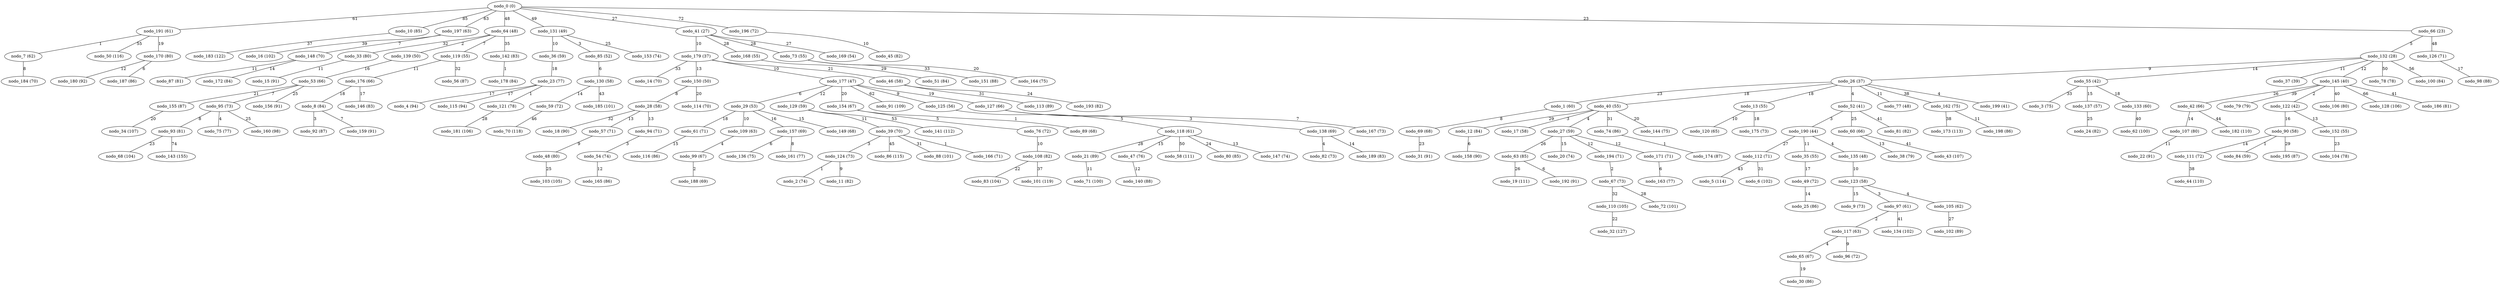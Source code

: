 graph gen_erdos_ren_200_dijkstra {
 "nodo_26 (37)" -- "nodo_1 (60)" [label=23 weight=23]
 "nodo_124 (73)" -- "nodo_2 (74)" [label=1 weight=1]
 "nodo_55 (42)" -- "nodo_3 (75)" [label=33 weight=33]
 "nodo_23 (77)" -- "nodo_4 (94)" [label=17 weight=17]
 "nodo_112 (71)" -- "nodo_5 (114)" [label=43 weight=43]
 "nodo_112 (71)" -- "nodo_6 (102)" [label=31 weight=31]
 "nodo_191 (61)" -- "nodo_7 (62)" [label=1 weight=1]
 "nodo_176 (66)" -- "nodo_8 (84)" [label=18 weight=18]
 "nodo_123 (58)" -- "nodo_9 (73)" [label=15 weight=15]
 "nodo_0 (0)" -- "nodo_10 (85)" [label=85 weight=85]
 "nodo_124 (73)" -- "nodo_11 (82)" [label=9 weight=9]
 "nodo_40 (55)" -- "nodo_12 (84)" [label=29 weight=29]
 "nodo_26 (37)" -- "nodo_13 (55)" [label=18 weight=18]
 "nodo_179 (37)" -- "nodo_14 (70)" [label=33 weight=33]
 "nodo_33 (80)" -- "nodo_15 (91)" [label=11 weight=11]
 "nodo_197 (63)" -- "nodo_16 (102)" [label=39 weight=39]
 "nodo_40 (55)" -- "nodo_17 (58)" [label=3 weight=3]
 "nodo_28 (58)" -- "nodo_18 (90)" [label=32 weight=32]
 "nodo_63 (85)" -- "nodo_19 (111)" [label=26 weight=26]
 "nodo_27 (59)" -- "nodo_20 (74)" [label=15 weight=15]
 "nodo_118 (61)" -- "nodo_21 (89)" [label=28 weight=28]
 "nodo_107 (80)" -- "nodo_22 (91)" [label=11 weight=11]
 "nodo_36 (59)" -- "nodo_23 (77)" [label=18 weight=18]
 "nodo_137 (57)" -- "nodo_24 (82)" [label=25 weight=25]
 "nodo_49 (72)" -- "nodo_25 (86)" [label=14 weight=14]
 "nodo_132 (28)" -- "nodo_26 (37)" [label=9 weight=9]
 "nodo_40 (55)" -- "nodo_27 (59)" [label=4 weight=4]
 "nodo_150 (50)" -- "nodo_28 (58)" [label=8 weight=8]
 "nodo_177 (47)" -- "nodo_29 (53)" [label=6 weight=6]
 "nodo_65 (67)" -- "nodo_30 (86)" [label=19 weight=19]
 "nodo_69 (68)" -- "nodo_31 (91)" [label=23 weight=23]
 "nodo_110 (105)" -- "nodo_32 (127)" [label=22 weight=22]
 "nodo_64 (48)" -- "nodo_33 (80)" [label=32 weight=32]
 "nodo_155 (87)" -- "nodo_34 (107)" [label=20 weight=20]
 "nodo_190 (44)" -- "nodo_35 (55)" [label=11 weight=11]
 "nodo_131 (49)" -- "nodo_36 (59)" [label=10 weight=10]
 "nodo_132 (28)" -- "nodo_37 (39)" [label=11 weight=11]
 "nodo_60 (66)" -- "nodo_38 (79)" [label=13 weight=13]
 "nodo_129 (59)" -- "nodo_39 (70)" [label=11 weight=11]
 "nodo_26 (37)" -- "nodo_40 (55)" [label=18 weight=18]
 "nodo_0 (0)" -- "nodo_41 (27)" [label=27 weight=27]
 "nodo_145 (40)" -- "nodo_42 (66)" [label=26 weight=26]
 "nodo_60 (66)" -- "nodo_43 (107)" [label=41 weight=41]
 "nodo_111 (72)" -- "nodo_44 (110)" [label=38 weight=38]
 "nodo_196 (72)" -- "nodo_45 (82)" [label=10 weight=10]
 "nodo_179 (37)" -- "nodo_46 (58)" [label=21 weight=21]
 "nodo_118 (61)" -- "nodo_47 (76)" [label=15 weight=15]
 "nodo_57 (71)" -- "nodo_48 (80)" [label=9 weight=9]
 "nodo_35 (55)" -- "nodo_49 (72)" [label=17 weight=17]
 "nodo_191 (61)" -- "nodo_50 (116)" [label=55 weight=55]
 "nodo_168 (55)" -- "nodo_51 (84)" [label=29 weight=29]
 "nodo_26 (37)" -- "nodo_52 (41)" [label=4 weight=4]
 "nodo_139 (50)" -- "nodo_53 (66)" [label=16 weight=16]
 "nodo_94 (71)" -- "nodo_54 (74)" [label=3 weight=3]
 "nodo_132 (28)" -- "nodo_55 (42)" [label=14 weight=14]
 "nodo_119 (55)" -- "nodo_56 (87)" [label=32 weight=32]
 "nodo_28 (58)" -- "nodo_57 (71)" [label=13 weight=13]
 "nodo_118 (61)" -- "nodo_58 (111)" [label=50 weight=50]
 "nodo_130 (58)" -- "nodo_59 (72)" [label=14 weight=14]
 "nodo_52 (41)" -- "nodo_60 (66)" [label=25 weight=25]
 "nodo_29 (53)" -- "nodo_61 (71)" [label=18 weight=18]
 "nodo_133 (60)" -- "nodo_62 (100)" [label=40 weight=40]
 "nodo_27 (59)" -- "nodo_63 (85)" [label=26 weight=26]
 "nodo_0 (0)" -- "nodo_64 (48)" [label=48 weight=48]
 "nodo_117 (63)" -- "nodo_65 (67)" [label=4 weight=4]
 "nodo_0 (0)" -- "nodo_66 (23)" [label=23 weight=23]
 "nodo_194 (71)" -- "nodo_67 (73)" [label=2 weight=2]
 "nodo_93 (81)" -- "nodo_68 (104)" [label=23 weight=23]
 "nodo_1 (60)" -- "nodo_69 (68)" [label=8 weight=8]
 "nodo_59 (72)" -- "nodo_70 (118)" [label=46 weight=46]
 "nodo_21 (89)" -- "nodo_71 (100)" [label=11 weight=11]
 "nodo_67 (73)" -- "nodo_72 (101)" [label=28 weight=28]
 "nodo_41 (27)" -- "nodo_73 (55)" [label=28 weight=28]
 "nodo_40 (55)" -- "nodo_74 (86)" [label=31 weight=31]
 "nodo_95 (73)" -- "nodo_75 (77)" [label=4 weight=4]
 "nodo_154 (67)" -- "nodo_76 (72)" [label=5 weight=5]
 "nodo_26 (37)" -- "nodo_77 (48)" [label=11 weight=11]
 "nodo_132 (28)" -- "nodo_78 (78)" [label=50 weight=50]
 "nodo_145 (40)" -- "nodo_79 (79)" [label=39 weight=39]
 "nodo_118 (61)" -- "nodo_80 (85)" [label=24 weight=24]
 "nodo_52 (41)" -- "nodo_81 (82)" [label=41 weight=41]
 "nodo_138 (69)" -- "nodo_82 (73)" [label=4 weight=4]
 "nodo_108 (82)" -- "nodo_83 (104)" [label=22 weight=22]
 "nodo_90 (58)" -- "nodo_84 (59)" [label=1 weight=1]
 "nodo_131 (49)" -- "nodo_85 (52)" [label=3 weight=3]
 "nodo_39 (70)" -- "nodo_86 (115)" [label=45 weight=45]
 "nodo_148 (70)" -- "nodo_87 (81)" [label=11 weight=11]
 "nodo_39 (70)" -- "nodo_88 (101)" [label=31 weight=31]
 "nodo_154 (67)" -- "nodo_89 (68)" [label=1 weight=1]
 "nodo_122 (42)" -- "nodo_90 (58)" [label=16 weight=16]
 "nodo_177 (47)" -- "nodo_91 (109)" [label=62 weight=62]
 "nodo_8 (84)" -- "nodo_92 (87)" [label=3 weight=3]
 "nodo_95 (73)" -- "nodo_93 (81)" [label=8 weight=8]
 "nodo_28 (58)" -- "nodo_94 (71)" [label=13 weight=13]
 "nodo_53 (66)" -- "nodo_95 (73)" [label=7 weight=7]
 "nodo_117 (63)" -- "nodo_96 (72)" [label=9 weight=9]
 "nodo_123 (58)" -- "nodo_97 (61)" [label=3 weight=3]
 "nodo_126 (71)" -- "nodo_98 (88)" [label=17 weight=17]
 "nodo_109 (63)" -- "nodo_99 (67)" [label=4 weight=4]
 "nodo_132 (28)" -- "nodo_100 (84)" [label=56 weight=56]
 "nodo_108 (82)" -- "nodo_101 (119)" [label=37 weight=37]
 "nodo_105 (62)" -- "nodo_102 (89)" [label=27 weight=27]
 "nodo_48 (80)" -- "nodo_103 (105)" [label=25 weight=25]
 "nodo_152 (55)" -- "nodo_104 (78)" [label=23 weight=23]
 "nodo_123 (58)" -- "nodo_105 (62)" [label=4 weight=4]
 "nodo_145 (40)" -- "nodo_106 (80)" [label=40 weight=40]
 "nodo_42 (66)" -- "nodo_107 (80)" [label=14 weight=14]
 "nodo_76 (72)" -- "nodo_108 (82)" [label=10 weight=10]
 "nodo_29 (53)" -- "nodo_109 (63)" [label=10 weight=10]
 "nodo_67 (73)" -- "nodo_110 (105)" [label=32 weight=32]
 "nodo_90 (58)" -- "nodo_111 (72)" [label=14 weight=14]
 "nodo_190 (44)" -- "nodo_112 (71)" [label=27 weight=27]
 "nodo_46 (58)" -- "nodo_113 (89)" [label=31 weight=31]
 "nodo_150 (50)" -- "nodo_114 (70)" [label=20 weight=20]
 "nodo_23 (77)" -- "nodo_115 (94)" [label=17 weight=17]
 "nodo_61 (71)" -- "nodo_116 (86)" [label=15 weight=15]
 "nodo_97 (61)" -- "nodo_117 (63)" [label=2 weight=2]
 "nodo_125 (56)" -- "nodo_118 (61)" [label=5 weight=5]
 "nodo_64 (48)" -- "nodo_119 (55)" [label=7 weight=7]
 "nodo_13 (55)" -- "nodo_120 (65)" [label=10 weight=10]
 "nodo_23 (77)" -- "nodo_121 (78)" [label=1 weight=1]
 "nodo_145 (40)" -- "nodo_122 (42)" [label=2 weight=2]
 "nodo_135 (48)" -- "nodo_123 (58)" [label=10 weight=10]
 "nodo_39 (70)" -- "nodo_124 (73)" [label=3 weight=3]
 "nodo_177 (47)" -- "nodo_125 (56)" [label=9 weight=9]
 "nodo_66 (23)" -- "nodo_126 (71)" [label=48 weight=48]
 "nodo_177 (47)" -- "nodo_127 (66)" [label=19 weight=19]
 "nodo_145 (40)" -- "nodo_128 (106)" [label=66 weight=66]
 "nodo_177 (47)" -- "nodo_129 (59)" [label=12 weight=12]
 "nodo_85 (52)" -- "nodo_130 (58)" [label=6 weight=6]
 "nodo_0 (0)" -- "nodo_131 (49)" [label=49 weight=49]
 "nodo_66 (23)" -- "nodo_132 (28)" [label=5 weight=5]
 "nodo_55 (42)" -- "nodo_133 (60)" [label=18 weight=18]
 "nodo_97 (61)" -- "nodo_134 (102)" [label=41 weight=41]
 "nodo_190 (44)" -- "nodo_135 (48)" [label=4 weight=4]
 "nodo_157 (69)" -- "nodo_136 (75)" [label=6 weight=6]
 "nodo_55 (42)" -- "nodo_137 (57)" [label=15 weight=15]
 "nodo_127 (66)" -- "nodo_138 (69)" [label=3 weight=3]
 "nodo_64 (48)" -- "nodo_139 (50)" [label=2 weight=2]
 "nodo_47 (76)" -- "nodo_140 (88)" [label=12 weight=12]
 "nodo_129 (59)" -- "nodo_141 (112)" [label=53 weight=53]
 "nodo_64 (48)" -- "nodo_142 (83)" [label=35 weight=35]
 "nodo_93 (81)" -- "nodo_143 (155)" [label=74 weight=74]
 "nodo_40 (55)" -- "nodo_144 (75)" [label=20 weight=20]
 "nodo_132 (28)" -- "nodo_145 (40)" [label=12 weight=12]
 "nodo_176 (66)" -- "nodo_146 (83)" [label=17 weight=17]
 "nodo_118 (61)" -- "nodo_147 (74)" [label=13 weight=13]
 "nodo_197 (63)" -- "nodo_148 (70)" [label=7 weight=7]
 "nodo_29 (53)" -- "nodo_149 (68)" [label=15 weight=15]
 "nodo_179 (37)" -- "nodo_150 (50)" [label=13 weight=13]
 "nodo_73 (55)" -- "nodo_151 (88)" [label=33 weight=33]
 "nodo_122 (42)" -- "nodo_152 (55)" [label=13 weight=13]
 "nodo_131 (49)" -- "nodo_153 (74)" [label=25 weight=25]
 "nodo_177 (47)" -- "nodo_154 (67)" [label=20 weight=20]
 "nodo_53 (66)" -- "nodo_155 (87)" [label=21 weight=21]
 "nodo_53 (66)" -- "nodo_156 (91)" [label=25 weight=25]
 "nodo_29 (53)" -- "nodo_157 (69)" [label=16 weight=16]
 "nodo_12 (84)" -- "nodo_158 (90)" [label=6 weight=6]
 "nodo_8 (84)" -- "nodo_159 (91)" [label=7 weight=7]
 "nodo_95 (73)" -- "nodo_160 (98)" [label=25 weight=25]
 "nodo_157 (69)" -- "nodo_161 (77)" [label=8 weight=8]
 "nodo_26 (37)" -- "nodo_162 (75)" [label=38 weight=38]
 "nodo_171 (71)" -- "nodo_163 (77)" [label=6 weight=6]
 "nodo_73 (55)" -- "nodo_164 (75)" [label=20 weight=20]
 "nodo_54 (74)" -- "nodo_165 (86)" [label=12 weight=12]
 "nodo_39 (70)" -- "nodo_166 (71)" [label=1 weight=1]
 "nodo_127 (66)" -- "nodo_167 (73)" [label=7 weight=7]
 "nodo_41 (27)" -- "nodo_168 (55)" [label=28 weight=28]
 "nodo_41 (27)" -- "nodo_169 (54)" [label=27 weight=27]
 "nodo_191 (61)" -- "nodo_170 (80)" [label=19 weight=19]
 "nodo_27 (59)" -- "nodo_171 (71)" [label=12 weight=12]
 "nodo_148 (70)" -- "nodo_172 (84)" [label=14 weight=14]
 "nodo_162 (75)" -- "nodo_173 (113)" [label=38 weight=38]
 "nodo_74 (86)" -- "nodo_174 (87)" [label=1 weight=1]
 "nodo_13 (55)" -- "nodo_175 (73)" [label=18 weight=18]
 "nodo_119 (55)" -- "nodo_176 (66)" [label=11 weight=11]
 "nodo_179 (37)" -- "nodo_177 (47)" [label=10 weight=10]
 "nodo_142 (83)" -- "nodo_178 (84)" [label=1 weight=1]
 "nodo_41 (27)" -- "nodo_179 (37)" [label=10 weight=10]
 "nodo_170 (80)" -- "nodo_180 (92)" [label=12 weight=12]
 "nodo_121 (78)" -- "nodo_181 (106)" [label=28 weight=28]
 "nodo_42 (66)" -- "nodo_182 (110)" [label=44 weight=44]
 "nodo_10 (85)" -- "nodo_183 (122)" [label=37 weight=37]
 "nodo_7 (62)" -- "nodo_184 (70)" [label=8 weight=8]
 "nodo_130 (58)" -- "nodo_185 (101)" [label=43 weight=43]
 "nodo_145 (40)" -- "nodo_186 (81)" [label=41 weight=41]
 "nodo_170 (80)" -- "nodo_187 (86)" [label=6 weight=6]
 "nodo_99 (67)" -- "nodo_188 (69)" [label=2 weight=2]
 "nodo_138 (69)" -- "nodo_189 (83)" [label=14 weight=14]
 "nodo_52 (41)" -- "nodo_190 (44)" [label=3 weight=3]
 "nodo_0 (0)" -- "nodo_191 (61)" [label=61 weight=61]
 "nodo_63 (85)" -- "nodo_192 (91)" [label=6 weight=6]
 "nodo_46 (58)" -- "nodo_193 (82)" [label=24 weight=24]
 "nodo_27 (59)" -- "nodo_194 (71)" [label=12 weight=12]
 "nodo_90 (58)" -- "nodo_195 (87)" [label=29 weight=29]
 "nodo_0 (0)" -- "nodo_196 (72)" [label=72 weight=72]
 "nodo_0 (0)" -- "nodo_197 (63)" [label=63 weight=63]
 "nodo_162 (75)" -- "nodo_198 (86)" [label=11 weight=11]
 "nodo_26 (37)" -- "nodo_199 (41)" [label=4 weight=4]
}